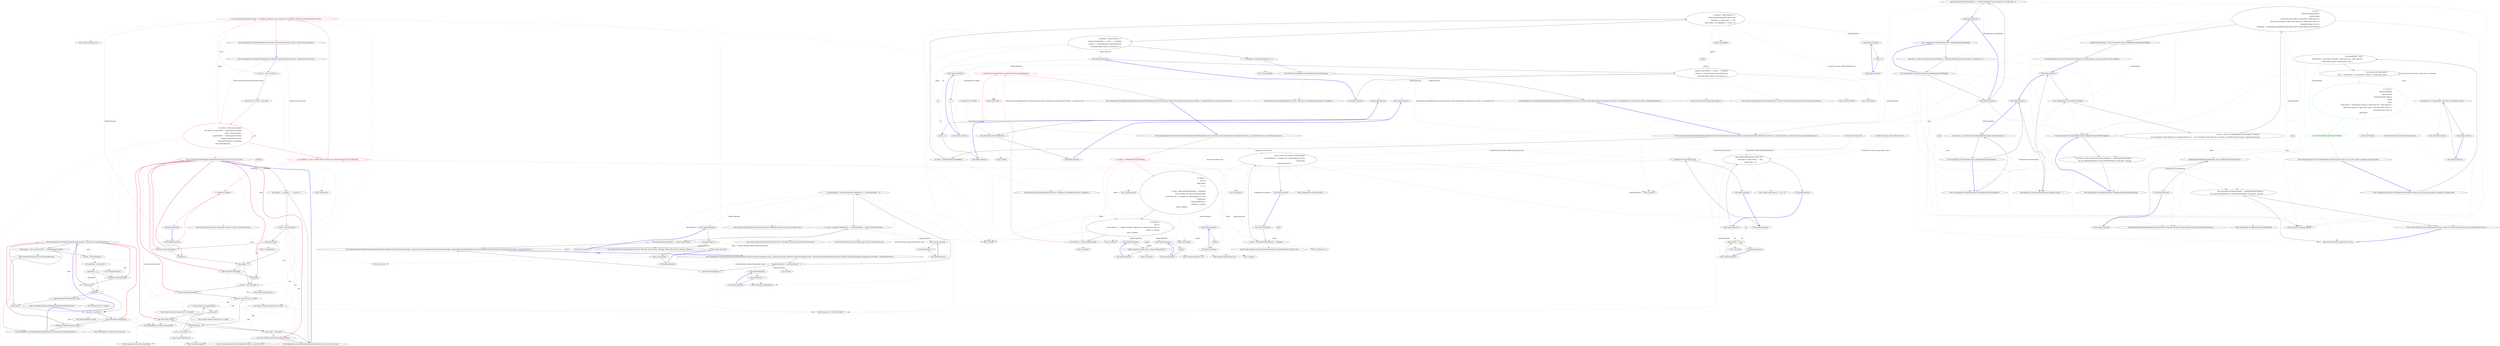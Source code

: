 digraph  {
n167 [label=unkTokens, span=""];
n168 [label=values, span=""];
n169 [label="System.Func<string, CSharpx.Maybe<char>>", span=""];
n170 [label=int, span=""];
n171 [label=replaces, span=""];
n172 [label=int, span=""];
n173 [label="CommandLine.Core.Token", span=""];
n174 [label=tokens, span=""];
n175 [label="System.Func<string, bool>", span=""];
n176 [label=indexes, span=""];
n0 [cluster="CommandLine.Core.Tokenizer.Tokenize(System.Collections.Generic.IEnumerable<string>, System.Func<string, bool>)", label="Entry CommandLine.Core.Tokenizer.Tokenize(System.Collections.Generic.IEnumerable<string>, System.Func<string, bool>)", span="13-13"];
n1 [cluster="CommandLine.Core.Tokenizer.Tokenize(System.Collections.Generic.IEnumerable<string>, System.Func<string, bool>)", label="var errors = new List<Error>()", span="17-17"];
n3 [cluster="CommandLine.Core.Tokenizer.Tokenize(System.Collections.Generic.IEnumerable<string>, System.Func<string, bool>)", color=red, community=0, label="0: var tokens = (from arg in arguments\r\n                          from token in !arg.StartsWith(''-'', StringComparison.Ordinal)\r\n                               ? new[] { Token.Value(arg) }\r\n                               : arg.StartsWith(''--'', StringComparison.Ordinal)\r\n                                     ? TokenizeLongName(arg, onError)\r\n                                     : TokenizeShortName(arg, nameLookup)\r\n                          select token).Memorize()", span="20-26"];
n4 [cluster="CommandLine.Core.Tokenizer.Tokenize(System.Collections.Generic.IEnumerable<string>, System.Func<string, bool>)", color=red, community=0, label="0: var unkTokens = (from t in tokens where t.IsName() && !nameLookup(t.Text) select t).Memorize()", span="28-28"];
n2 [cluster="CommandLine.Core.Tokenizer.Tokenize(System.Collections.Generic.IEnumerable<string>, System.Func<string, bool>)", label="Action<Error> onError = errors.Add", span="18-18"];
n7 [cluster="System.Collections.Generic.List<T>.List()", label="Entry System.Collections.Generic.List<T>.List()", span="0-0"];
n5 [cluster="CommandLine.Core.Tokenizer.Tokenize(System.Collections.Generic.IEnumerable<string>, System.Func<string, bool>)", color=red, community=0, label="0: return Result.Succeed(tokens.Where(x => !unkTokens.Contains(x)), errors.Concat(from t in unkTokens select new UnknownOptionError(t.Text)));", span="30-30"];
n8 [cluster="string.StartsWith(string, System.StringComparison)", label="Entry string.StartsWith(string, System.StringComparison)", span="0-0"];
n9 [cluster="CommandLine.Core.Token.Value(string)", label="Entry CommandLine.Core.Token.Value(string)", span="24-24"];
n10 [cluster="CommandLine.Core.Tokenizer.TokenizeLongName(string, System.Action<CommandLine.Error>)", label="Entry CommandLine.Core.Tokenizer.TokenizeLongName(string, System.Action<CommandLine.Error>)", span="141-141"];
n11 [cluster="CommandLine.Core.Tokenizer.TokenizeShortName(string, System.Func<string, bool>)", label="Entry CommandLine.Core.Tokenizer.TokenizeShortName(string, System.Func<string, bool>)", span="96-96"];
n12 [cluster="Unk.Memorize", label="Entry Unk.Memorize", span=""];
n13 [cluster="Unk.IsName", label="Entry Unk.IsName", span=""];
n14 [cluster="Unk.nameLookup", label="Entry Unk.nameLookup", span=""];
n20 [cluster="lambda expression", color=red, community=0, label="0: !unkTokens.Contains(x)", span="30-30"];
n6 [cluster="CommandLine.Core.Tokenizer.Tokenize(System.Collections.Generic.IEnumerable<string>, System.Func<string, bool>)", label="Exit CommandLine.Core.Tokenizer.Tokenize(System.Collections.Generic.IEnumerable<string>, System.Func<string, bool>)", span="13-13"];
n15 [cluster="Unk.Where", label="Entry Unk.Where", span=""];
n16 [cluster="UnknownOptionError.cstr", label="Entry UnknownOptionError.cstr", span=""];
n17 [cluster="Unk.Concat", label="Entry Unk.Concat", span=""];
n18 [cluster="Unk.Succeed", label="Entry Unk.Succeed", span=""];
n19 [cluster="lambda expression", label="Entry lambda expression", span="30-30"];
n21 [cluster="lambda expression", label="Exit lambda expression", span="30-30"];
n22 [cluster="System.Collections.Generic.IEnumerable<TSource>.Contains<TSource>(TSource)", label="Entry System.Collections.Generic.IEnumerable<TSource>.Contains<TSource>(TSource)", span="0-0"];
n23 [cluster="CommandLine.Core.Tokenizer.PreprocessDashDash(System.Collections.Generic.IEnumerable<string>, System.Func<System.Collections.Generic.IEnumerable<string>, RailwaySharp.ErrorHandling.Result<System.Collections.Generic.IEnumerable<CommandLine.Core.Token>, CommandLine.Error>>)", label="Entry CommandLine.Core.Tokenizer.PreprocessDashDash(System.Collections.Generic.IEnumerable<string>, System.Func<System.Collections.Generic.IEnumerable<string>, RailwaySharp.ErrorHandling.Result<System.Collections.Generic.IEnumerable<CommandLine.Core.Token>, CommandLine.Error>>)", span="33-33"];
n24 [cluster="CommandLine.Core.Tokenizer.PreprocessDashDash(System.Collections.Generic.IEnumerable<string>, System.Func<System.Collections.Generic.IEnumerable<string>, RailwaySharp.ErrorHandling.Result<System.Collections.Generic.IEnumerable<CommandLine.Core.Token>, CommandLine.Error>>)", label="arguments.Any(arg => arg.EqualsOrdinal(''--''))", span="37-37"];
n25 [cluster="CommandLine.Core.Tokenizer.PreprocessDashDash(System.Collections.Generic.IEnumerable<string>, System.Func<System.Collections.Generic.IEnumerable<string>, RailwaySharp.ErrorHandling.Result<System.Collections.Generic.IEnumerable<CommandLine.Core.Token>, CommandLine.Error>>)", label="var tokenizerResult = tokenizer(arguments.TakeWhile(arg => !arg.EqualsOrdinal(''--'')))", span="39-39"];
n26 [cluster="CommandLine.Core.Tokenizer.PreprocessDashDash(System.Collections.Generic.IEnumerable<string>, System.Func<System.Collections.Generic.IEnumerable<string>, RailwaySharp.ErrorHandling.Result<System.Collections.Generic.IEnumerable<CommandLine.Core.Token>, CommandLine.Error>>)", label="var values = arguments.SkipWhile(arg => !arg.EqualsOrdinal(''--'')).Skip(1).Select(Token.Value)", span="40-40"];
n28 [cluster="CommandLine.Core.Tokenizer.PreprocessDashDash(System.Collections.Generic.IEnumerable<string>, System.Func<System.Collections.Generic.IEnumerable<string>, RailwaySharp.ErrorHandling.Result<System.Collections.Generic.IEnumerable<CommandLine.Core.Token>, CommandLine.Error>>)", label="return tokenizer(arguments);", span="43-43"];
n30 [cluster="Unk.Any", label="Entry Unk.Any", span=""];
n37 [cluster="lambda expression", label="Entry lambda expression", span="37-37"];
n31 [cluster="System.Collections.Generic.IEnumerable<TSource>.TakeWhile<TSource>(System.Func<TSource, bool>)", label="Entry System.Collections.Generic.IEnumerable<TSource>.TakeWhile<TSource>(System.Func<TSource, bool>)", span="0-0"];
n32 [cluster="System.Func<T, TResult>.Invoke(T)", label="Entry System.Func<T, TResult>.Invoke(T)", span="0-0"];
n41 [cluster="lambda expression", label="Entry lambda expression", span="39-39"];
n27 [cluster="CommandLine.Core.Tokenizer.PreprocessDashDash(System.Collections.Generic.IEnumerable<string>, System.Func<System.Collections.Generic.IEnumerable<string>, RailwaySharp.ErrorHandling.Result<System.Collections.Generic.IEnumerable<CommandLine.Core.Token>, CommandLine.Error>>)", label="return tokenizerResult.Map(tokens => tokens.Concat(values));", span="41-41"];
n33 [cluster="System.Collections.Generic.IEnumerable<TSource>.SkipWhile<TSource>(System.Func<TSource, bool>)", label="Entry System.Collections.Generic.IEnumerable<TSource>.SkipWhile<TSource>(System.Func<TSource, bool>)", span="0-0"];
n34 [cluster="System.Collections.Generic.IEnumerable<TSource>.Skip<TSource>(int)", label="Entry System.Collections.Generic.IEnumerable<TSource>.Skip<TSource>(int)", span="0-0"];
n35 [cluster="Unk.Select", label="Entry Unk.Select", span=""];
n44 [cluster="lambda expression", label="Entry lambda expression", span="40-40"];
n48 [cluster="lambda expression", label="tokens.Concat(values)", span="41-41"];
n29 [cluster="CommandLine.Core.Tokenizer.PreprocessDashDash(System.Collections.Generic.IEnumerable<string>, System.Func<System.Collections.Generic.IEnumerable<string>, RailwaySharp.ErrorHandling.Result<System.Collections.Generic.IEnumerable<CommandLine.Core.Token>, CommandLine.Error>>)", label="Exit CommandLine.Core.Tokenizer.PreprocessDashDash(System.Collections.Generic.IEnumerable<string>, System.Func<System.Collections.Generic.IEnumerable<string>, RailwaySharp.ErrorHandling.Result<System.Collections.Generic.IEnumerable<CommandLine.Core.Token>, CommandLine.Error>>)", span="33-33"];
n36 [cluster="RailwaySharp.ErrorHandling.Result<TSuccess, TMessage>.Map<TSuccess, TMessage, TResult>(System.Func<TSuccess, TResult>)", label="Entry RailwaySharp.ErrorHandling.Result<TSuccess, TMessage>.Map<TSuccess, TMessage, TResult>(System.Func<TSuccess, TResult>)", span="534-534"];
n47 [cluster="lambda expression", label="Entry lambda expression", span="41-41"];
n38 [cluster="lambda expression", label="arg.EqualsOrdinal(''--'')", span="37-37"];
n39 [cluster="lambda expression", label="Exit lambda expression", span="37-37"];
n40 [cluster="string.EqualsOrdinal(string)", label="Entry string.EqualsOrdinal(string)", span="40-40"];
n42 [cluster="lambda expression", label="!arg.EqualsOrdinal(''--'')", span="39-39"];
n43 [cluster="lambda expression", label="Exit lambda expression", span="39-39"];
n45 [cluster="lambda expression", label="!arg.EqualsOrdinal(''--'')", span="40-40"];
n46 [cluster="lambda expression", label="Exit lambda expression", span="40-40"];
n49 [cluster="lambda expression", label="Exit lambda expression", span="41-41"];
n50 [cluster="CommandLine.Core.Tokenizer.ExplodeOptionList(RailwaySharp.ErrorHandling.Result<System.Collections.Generic.IEnumerable<CommandLine.Core.Token>, CommandLine.Error>, System.Func<string, CSharpx.Maybe<char>>)", label="Entry CommandLine.Core.Tokenizer.ExplodeOptionList(RailwaySharp.ErrorHandling.Result<System.Collections.Generic.IEnumerable<CommandLine.Core.Token>, CommandLine.Error>, System.Func<string, CSharpx.Maybe<char>>)", span="46-46"];
n51 [cluster="CommandLine.Core.Tokenizer.ExplodeOptionList(RailwaySharp.ErrorHandling.Result<System.Collections.Generic.IEnumerable<CommandLine.Core.Token>, CommandLine.Error>, System.Func<string, CSharpx.Maybe<char>>)", label="var tokens = tokenizerResult.SucceededWith()", span="50-50"];
n52 [cluster="CommandLine.Core.Tokenizer.ExplodeOptionList(RailwaySharp.ErrorHandling.Result<System.Collections.Generic.IEnumerable<CommandLine.Core.Token>, CommandLine.Error>, System.Func<string, CSharpx.Maybe<char>>)", label="var replaces = tokens.Select((t,i) =>\r\n                optionSequenceWithSeparatorLookup(t.Text)\r\n                    .Return(sep => Tuple.Create(i + 1, sep),\r\n                        Tuple.Create(-1, '\0'))).SkipWhile(x => x.Item1 < 0)", span="52-55"];
n62 [cluster="lambda expression", label="optionSequenceWithSeparatorLookup(t.Text)\r\n                    .Return(sep => Tuple.Create(i + 1, sep),\r\n                        Tuple.Create(-1, '\0'))", span="53-55"];
n55 [cluster="CommandLine.Core.Tokenizer.ExplodeOptionList(RailwaySharp.ErrorHandling.Result<System.Collections.Generic.IEnumerable<CommandLine.Core.Token>, CommandLine.Error>, System.Func<string, CSharpx.Maybe<char>>)", label="return Result.Succeed(flattened, tokenizerResult.SuccessfulMessages());", span="64-64"];
n57 [cluster="RailwaySharp.ErrorHandling.Result<TSuccess, TMessage>.SucceededWith<TSuccess, TMessage>()", label="Entry RailwaySharp.ErrorHandling.Result<TSuccess, TMessage>.SucceededWith<TSuccess, TMessage>()", span="653-653"];
n53 [cluster="CommandLine.Core.Tokenizer.ExplodeOptionList(RailwaySharp.ErrorHandling.Result<System.Collections.Generic.IEnumerable<CommandLine.Core.Token>, CommandLine.Error>, System.Func<string, CSharpx.Maybe<char>>)", label="var exploded = tokens.Select((t, i) =>\r\n                        replaces.FirstOrDefault(x => x.Item1 == i).ToMaybe()\r\n                            .Return(r => t.Text.Split(r.Item2).Select(Token.Value),\r\n                                Enumerable.Empty<Token>().Concat(new[]{ t })))", span="57-60"];
n58 [cluster="Unk.SkipWhile", label="Entry Unk.SkipWhile", span=""];
n61 [cluster="lambda expression", label="Entry lambda expression", span="52-55"];
n70 [cluster="lambda expression", label="Entry lambda expression", span="55-55"];
n74 [cluster="lambda expression", label="replaces.FirstOrDefault(x => x.Item1 == i).ToMaybe()\r\n                            .Return(r => t.Text.Split(r.Item2).Select(Token.Value),\r\n                                Enumerable.Empty<Token>().Concat(new[]{ t }))", span="58-60"];
n54 [cluster="CommandLine.Core.Tokenizer.ExplodeOptionList(RailwaySharp.ErrorHandling.Result<System.Collections.Generic.IEnumerable<CommandLine.Core.Token>, CommandLine.Error>, System.Func<string, CSharpx.Maybe<char>>)", label="var flattened = exploded.SelectMany(x => x)", span="62-62"];
n73 [cluster="lambda expression", label="Entry lambda expression", span="57-60"];
n59 [cluster="Unk.SelectMany", label="Entry Unk.SelectMany", span=""];
n87 [cluster="lambda expression", label="Entry lambda expression", span="62-62"];
n56 [cluster="CommandLine.Core.Tokenizer.ExplodeOptionList(RailwaySharp.ErrorHandling.Result<System.Collections.Generic.IEnumerable<CommandLine.Core.Token>, CommandLine.Error>, System.Func<string, CSharpx.Maybe<char>>)", label="Exit CommandLine.Core.Tokenizer.ExplodeOptionList(RailwaySharp.ErrorHandling.Result<System.Collections.Generic.IEnumerable<CommandLine.Core.Token>, CommandLine.Error>, System.Func<string, CSharpx.Maybe<char>>)", span="46-46"];
n60 [cluster="RailwaySharp.ErrorHandling.Result<TSuccess, TMessage>.SuccessfulMessages<TSuccess, TMessage>()", label="Entry RailwaySharp.ErrorHandling.Result<TSuccess, TMessage>.SuccessfulMessages<TSuccess, TMessage>()", span="12-12"];
n67 [cluster="lambda expression", label="Tuple.Create(i + 1, sep)", span="54-54"];
n63 [cluster="lambda expression", label="Exit lambda expression", span="52-55"];
n64 [cluster="System.Tuple.Create<T1, T2>(T1, T2)", label="Entry System.Tuple.Create<T1, T2>(T1, T2)", span="0-0"];
n65 [cluster="Unk.Return", label="Entry Unk.Return", span=""];
n66 [cluster="lambda expression", label="Entry lambda expression", span="54-54"];
n68 [cluster="lambda expression", label="Exit lambda expression", span="54-54"];
n69 [cluster="Unk.Create", label="Entry Unk.Create", span=""];
n71 [cluster="lambda expression", label="x.Item1 < 0", span="55-55"];
n72 [cluster="lambda expression", label="Exit lambda expression", span="55-55"];
n81 [cluster="lambda expression", label="x.Item1 == i", span="58-58"];
n84 [cluster="lambda expression", label="t.Text.Split(r.Item2).Select(Token.Value)", span="59-59"];
n75 [cluster="lambda expression", label="Exit lambda expression", span="57-60"];
n76 [cluster="Unk.FirstOrDefault", label="Entry Unk.FirstOrDefault", span=""];
n77 [cluster="Unk.ToMaybe", label="Entry Unk.ToMaybe", span=""];
n78 [cluster="System.Linq.Enumerable.Empty<TResult>()", label="Entry System.Linq.Enumerable.Empty<TResult>()", span="0-0"];
n79 [cluster="System.Collections.Generic.IEnumerable<TSource>.Concat<TSource>(System.Collections.Generic.IEnumerable<TSource>)", label="Entry System.Collections.Generic.IEnumerable<TSource>.Concat<TSource>(System.Collections.Generic.IEnumerable<TSource>)", span="0-0"];
n80 [cluster="lambda expression", label="Entry lambda expression", span="58-58"];
n83 [cluster="lambda expression", label="Entry lambda expression", span="59-59"];
n82 [cluster="lambda expression", label="Exit lambda expression", span="58-58"];
n85 [cluster="lambda expression", label="Exit lambda expression", span="59-59"];
n86 [cluster="Unk.Split", label="Entry Unk.Split", span=""];
n88 [cluster="lambda expression", label=x, span="62-62"];
n89 [cluster="lambda expression", label="Exit lambda expression", span="62-62"];
n90 [cluster="CommandLine.Core.Tokenizer.Normalize(RailwaySharp.ErrorHandling.Result<System.Collections.Generic.IEnumerable<CommandLine.Core.Token>, CommandLine.Error>, System.Func<string, bool>)", label="Entry CommandLine.Core.Tokenizer.Normalize(RailwaySharp.ErrorHandling.Result<System.Collections.Generic.IEnumerable<CommandLine.Core.Token>, CommandLine.Error>, System.Func<string, bool>)", span="67-67"];
n91 [cluster="CommandLine.Core.Tokenizer.Normalize(RailwaySharp.ErrorHandling.Result<System.Collections.Generic.IEnumerable<CommandLine.Core.Token>, CommandLine.Error>, System.Func<string, bool>)", color=red, community=0, label="0: var tokens = tokenizerResult.SucceededWith()", span="70-70"];
n92 [cluster="CommandLine.Core.Tokenizer.Normalize(RailwaySharp.ErrorHandling.Result<System.Collections.Generic.IEnumerable<CommandLine.Core.Token>, CommandLine.Error>, System.Func<string, bool>)", label="var indexes =\r\n                from i in\r\n                    tokens.Select(\r\n                        (t, i) =>\r\n                        {\r\n                            var prev = tokens.ElementAtOrDefault(i - 1).ToMaybe();\r\n                            return t.IsValue() && ((Value)t).ExplicitlyAssigned\r\n                                   && prev.Return(p => p.IsName() && !nameLookup(p.Text), false)\r\n                                ? Maybe.Just(i)\r\n                                : Maybe.Nothing<int>();\r\n                        }).Where(i => i.IsJust())\r\n                select i.FromJust()", span="72-83"];
n101 [cluster="lambda expression", label="return t.IsValue() && ((Value)t).ExplicitlyAssigned\r\n                                   && prev.Return(p => p.IsName() && !nameLookup(p.Text), false)\r\n                                ? Maybe.Just(i)\r\n                                : Maybe.Nothing<int>();", span="78-81"];
n109 [cluster="lambda expression", label="p.IsName() && !nameLookup(p.Text)", span="79-79"];
n95 [cluster="CommandLine.Core.Tokenizer.Normalize(RailwaySharp.ErrorHandling.Result<System.Collections.Generic.IEnumerable<CommandLine.Core.Token>, CommandLine.Error>, System.Func<string, bool>)", color=red, community=0, label="0: return Result.Succeed(normalized, tokenizerResult.SuccessfulMessages());", span="93-93"];
n100 [cluster="lambda expression", label="var prev = tokens.ElementAtOrDefault(i - 1).ToMaybe()", span="77-77"];
n93 [cluster="CommandLine.Core.Tokenizer.Normalize(RailwaySharp.ErrorHandling.Result<System.Collections.Generic.IEnumerable<CommandLine.Core.Token>, CommandLine.Error>, System.Func<string, bool>)", label="var toExclude =\r\n                from t in\r\n                    tokens.Select((t, i) => indexes.Contains(i) ? Maybe.Just(t) : Maybe.Nothing<Token>())\r\n                        .Where(t => t.IsJust())\r\n                select t.FromJust()", span="85-89"];
n94 [cluster="CommandLine.Core.Tokenizer.Normalize(RailwaySharp.ErrorHandling.Result<System.Collections.Generic.IEnumerable<CommandLine.Core.Token>, CommandLine.Error>, System.Func<string, bool>)", label="var normalized = tokens.Except(toExclude)", span="91-91"];
n97 [cluster="Unk.FromJust", label="Entry Unk.FromJust", span=""];
n99 [cluster="lambda expression", label="Entry lambda expression", span="75-82"];
n111 [cluster="lambda expression", label="Entry lambda expression", span="82-82"];
n116 [cluster="lambda expression", label="indexes.Contains(i) ? Maybe.Just(t) : Maybe.Nothing<Token>()", span="87-87"];
n115 [cluster="lambda expression", label="Entry lambda expression", span="87-87"];
n119 [cluster="lambda expression", label="Entry lambda expression", span="88-88"];
n98 [cluster="Unk.Except", label="Entry Unk.Except", span=""];
n96 [cluster="CommandLine.Core.Tokenizer.Normalize(RailwaySharp.ErrorHandling.Result<System.Collections.Generic.IEnumerable<CommandLine.Core.Token>, CommandLine.Error>, System.Func<string, bool>)", label="Exit CommandLine.Core.Tokenizer.Normalize(RailwaySharp.ErrorHandling.Result<System.Collections.Generic.IEnumerable<CommandLine.Core.Token>, CommandLine.Error>, System.Func<string, bool>)", span="67-67"];
n103 [cluster="System.Collections.Generic.IEnumerable<TSource>.ElementAtOrDefault<TSource>(int)", label="Entry System.Collections.Generic.IEnumerable<TSource>.ElementAtOrDefault<TSource>(int)", span="0-0"];
n104 [cluster="T.ToMaybe<T>()", label="Entry T.ToMaybe<T>()", span="249-249"];
n102 [cluster="lambda expression", label="Exit lambda expression", span="75-82"];
n105 [cluster="CommandLine.Core.Token.IsValue()", label="Entry CommandLine.Core.Token.IsValue()", span="133-133"];
n106 [cluster="CSharpx.Maybe.Just<T>(T)", label="Entry CSharpx.Maybe.Just<T>(T)", span="124-124"];
n107 [cluster="CSharpx.Maybe.Nothing<T>()", label="Entry CSharpx.Maybe.Nothing<T>()", span="116-116"];
n108 [cluster="lambda expression", label="Entry lambda expression", span="79-79"];
n110 [cluster="lambda expression", label="Exit lambda expression", span="79-79"];
n112 [cluster="lambda expression", label="i.IsJust()", span="82-82"];
n113 [cluster="lambda expression", label="Exit lambda expression", span="82-82"];
n114 [cluster="Unk.IsJust", label="Entry Unk.IsJust", span=""];
n117 [cluster="lambda expression", label="Exit lambda expression", span="87-87"];
n118 [cluster="Unk.Contains", label="Entry Unk.Contains", span=""];
n120 [cluster="lambda expression", label="t.IsJust()", span="88-88"];
n121 [cluster="lambda expression", label="Exit lambda expression", span="88-88"];
n122 [cluster="CommandLine.Core.Tokenizer.TokenizeShortName(string, System.Func<string, bool>)", label="value.Length > 1 || value[0] == '-' || value[1] != '-'", span="100-100"];
n125 [cluster="CommandLine.Core.Tokenizer.TokenizeShortName(string, System.Func<string, bool>)", label="yield return Token.Value(value);", span="106-106"];
n126 [cluster="CommandLine.Core.Tokenizer.TokenizeShortName(string, System.Func<string, bool>)", label="yield break;", span="107-107"];
n128 [cluster="CommandLine.Core.Tokenizer.TokenizeShortName(string, System.Func<string, bool>)", label="yield return Token.Name(text);", span="112-112"];
n129 [cluster="CommandLine.Core.Tokenizer.TokenizeShortName(string, System.Func<string, bool>)", label="yield break;", span="113-113"];
n131 [cluster="CommandLine.Core.Tokenizer.TokenizeShortName(string, System.Func<string, bool>)", label="yield return Token.Name(first);", span="117-117"];
n137 [cluster="CommandLine.Core.Tokenizer.TokenizeShortName(string, System.Func<string, bool>)", label="yield return Token.Name(n);", span="127-127"];
n139 [cluster="CommandLine.Core.Tokenizer.TokenizeShortName(string, System.Func<string, bool>)", label="yield return Token.Value(text.Substring(seen.Count()));", span="136-136"];
n123 [cluster="CommandLine.Core.Tokenizer.TokenizeShortName(string, System.Func<string, bool>)", label="var text = value.Substring(1)", span="102-102"];
n127 [cluster="CommandLine.Core.Tokenizer.TokenizeShortName(string, System.Func<string, bool>)", label="value.Length == 2", span="110-110"];
n135 [cluster="CommandLine.Core.Tokenizer.TokenizeShortName(string, System.Func<string, bool>)", label="!seen.Contains(c) && nameLookup(n)", span="124-124"];
n140 [cluster="CommandLine.Core.Tokenizer.TokenizeShortName(string, System.Func<string, bool>)", label="Exit CommandLine.Core.Tokenizer.TokenizeShortName(string, System.Func<string, bool>)", span="96-96"];
n124 [cluster="CommandLine.Core.Tokenizer.TokenizeShortName(string, System.Func<string, bool>)", label="char.IsDigit(text[0])", span="104-104"];
n141 [cluster="string.Substring(int)", label="Entry string.Substring(int)", span="0-0"];
n130 [cluster="CommandLine.Core.Tokenizer.TokenizeShortName(string, System.Func<string, bool>)", label="var first = text.Substring(0, 1)", span="116-116"];
n133 [cluster="CommandLine.Core.Tokenizer.TokenizeShortName(string, System.Func<string, bool>)", label="text.Substring(1)", span="121-121"];
n138 [cluster="CommandLine.Core.Tokenizer.TokenizeShortName(string, System.Func<string, bool>)", label="seen.Count() < text.Length", span="134-134"];
n142 [cluster="char.IsDigit(char)", label="Entry char.IsDigit(char)", span="0-0"];
n143 [cluster="CommandLine.Core.Token.Name(string)", label="Entry CommandLine.Core.Token.Name(string)", span="19-19"];
n144 [cluster="string.Substring(int, int)", label="Entry string.Substring(int, int)", span="0-0"];
n132 [cluster="CommandLine.Core.Tokenizer.TokenizeShortName(string, System.Func<string, bool>)", label="var seen = new List<char> { first[0] }", span="119-119"];
n136 [cluster="CommandLine.Core.Tokenizer.TokenizeShortName(string, System.Func<string, bool>)", label="seen.Add(c)", span="126-126"];
n134 [cluster="CommandLine.Core.Tokenizer.TokenizeShortName(string, System.Func<string, bool>)", label="var n = new string(c, 1)", span="123-123"];
n145 [cluster="string.String(char, int)", label="Entry string.String(char, int)", span="0-0"];
n146 [cluster="System.Collections.Generic.List<T>.Contains(T)", label="Entry System.Collections.Generic.List<T>.Contains(T)", span="0-0"];
n147 [cluster="System.Collections.Generic.List<T>.Add(T)", label="Entry System.Collections.Generic.List<T>.Add(T)", span="0-0"];
n148 [cluster="System.Collections.Generic.IEnumerable<TSource>.Count<TSource>()", label="Entry System.Collections.Generic.IEnumerable<TSource>.Count<TSource>()", span="0-0"];
n149 [cluster="CommandLine.Core.Tokenizer.TokenizeLongName(string, System.Action<CommandLine.Error>)", label="value.Length > 2 && value.StartsWith(''--'', StringComparison.Ordinal)", span="145-145"];
n153 [cluster="CommandLine.Core.Tokenizer.TokenizeLongName(string, System.Action<CommandLine.Error>)", label="yield return Token.Name(text);", span="151-151"];
n154 [cluster="CommandLine.Core.Tokenizer.TokenizeLongName(string, System.Action<CommandLine.Error>)", label="yield break;", span="152-152"];
n157 [cluster="CommandLine.Core.Tokenizer.TokenizeLongName(string, System.Action<CommandLine.Error>)", label="yield break;", span="157-157"];
n159 [cluster="CommandLine.Core.Tokenizer.TokenizeLongName(string, System.Action<CommandLine.Error>)", label="yield return Token.Name(parts[0]);", span="160-160"];
n160 [cluster="CommandLine.Core.Tokenizer.TokenizeLongName(string, System.Action<CommandLine.Error>)", label="yield return Token.Value(parts[1], true);", span="161-161"];
n150 [cluster="CommandLine.Core.Tokenizer.TokenizeLongName(string, System.Action<CommandLine.Error>)", label="var text = value.Substring(2)", span="147-147"];
n156 [cluster="CommandLine.Core.Tokenizer.TokenizeLongName(string, System.Action<CommandLine.Error>)", label="onError(new BadFormatTokenError(value))", span="156-156"];
n161 [cluster="CommandLine.Core.Tokenizer.TokenizeLongName(string, System.Action<CommandLine.Error>)", label="Exit CommandLine.Core.Tokenizer.TokenizeLongName(string, System.Action<CommandLine.Error>)", span="141-141"];
n151 [cluster="CommandLine.Core.Tokenizer.TokenizeLongName(string, System.Action<CommandLine.Error>)", label="var equalIndex = text.IndexOf('=')", span="148-148"];
n158 [cluster="CommandLine.Core.Tokenizer.TokenizeLongName(string, System.Action<CommandLine.Error>)", label="var parts = text.Split('=')", span="159-159"];
n152 [cluster="CommandLine.Core.Tokenizer.TokenizeLongName(string, System.Action<CommandLine.Error>)", label="equalIndex <= 0", span="149-149"];
n162 [cluster="string.IndexOf(char)", label="Entry string.IndexOf(char)", span="0-0"];
n155 [cluster="CommandLine.Core.Tokenizer.TokenizeLongName(string, System.Action<CommandLine.Error>)", label="equalIndex == 1", span="154-154"];
n163 [cluster="CommandLine.BadFormatTokenError.BadFormatTokenError(string)", label="Entry CommandLine.BadFormatTokenError.BadFormatTokenError(string)", span="196-196"];
n164 [cluster="System.Action<T>.Invoke(T)", label="Entry System.Action<T>.Invoke(T)", span="0-0"];
n165 [cluster="string.Split(params char[])", label="Entry string.Split(params char[])", span="0-0"];
n166 [cluster="CommandLine.Core.Token.Value(string, bool)", label="Entry CommandLine.Core.Token.Value(string, bool)", span="29-29"];
m0_20 [cluster="lambda expression", file="TokenizerTests.cs", label="Exit lambda expression", span="29-29"];
m0_24 [cluster="CommandLine.Tests.Unit.Core.TokenizerTests.Explode_scalar_with_separator_in_even_args_input_returns_sequence()", file="TokenizerTests.cs", label="((Ok<IEnumerable<Token>, Error>)result).Value.Success.ShouldBeEquivalentTo(expectedTokens)", span="62-62"];
m0_23 [cluster="CommandLine.Tests.Unit.Core.TokenizerTests.Explode_scalar_with_separator_in_even_args_input_returns_sequence()", file="TokenizerTests.cs", label="var result =\r\n                Tokenizer.ExplodeOptionList(\r\n                    Result.Succeed(\r\n                        Enumerable.Empty<Token>().Concat(new[] { Token.Name(''x''),\r\n                            Token.Name(''string-seq''), Token.Value(''aaa,bb,cccc''), Token.Name(''switch'') }),\r\n                        Enumerable.Empty<Error>()),\r\n                        optionName => NameLookup.HavingSeparator(optionName, specs, StringComparer.InvariantCulture))", span="53-59"];
m0_21 [cluster="CommandLine.Core.Specification.IsOption()", file="TokenizerTests.cs", label="Entry CommandLine.Core.Specification.IsOption()", span="11-11"];
m0_22 [cluster="CommandLine.Tests.Unit.Core.TokenizerTests.Explode_scalar_with_separator_in_even_args_input_returns_sequence()", file="TokenizerTests.cs", label="var specs = new[] { new OptionSpecification(string.Empty, ''string-seq'',\r\n                false, string.Empty, Maybe.Nothing<int>(), Maybe.Nothing<int>(), ',', null, string.Empty, string.Empty, new List<string>(), typeof(IEnumerable<string>), TargetType.Sequence)}", span="49-50"];
m0_25 [cluster="CommandLine.Tests.Unit.Core.TokenizerTests.Explode_scalar_with_separator_in_even_args_input_returns_sequence()", file="TokenizerTests.cs", label="Exit CommandLine.Tests.Unit.Core.TokenizerTests.Explode_scalar_with_separator_in_even_args_input_returns_sequence()", span="44-44"];
m0_8 [cluster="CommandLine.Core.SpecificationGuards.GuardAgainstSequenceWithWrongRange()", file="TokenizerTests.cs", label="return spec => spec.ConversionType.ToDescriptorKind() == TypeDescriptorKind.Sequence\r\n                && !spec.IsMinNotSpecified() && !spec.IsMaxNotSpecified() && spec.Min > spec.Max;", span="23-24"];
m0_0 [cluster="CommandLine.Core.SpecificationGuards.GuardAgainstScalarWithRange()", file="TokenizerTests.cs", label="Entry CommandLine.Core.SpecificationGuards.GuardAgainstScalarWithRange()", span="16-16"];
m0_4 [cluster="lambda expression", file="TokenizerTests.cs", label="spec.ConversionType.ToDescriptorKind() == TypeDescriptorKind.Scalar && (spec.Min > 0 || spec.Max > 0)", span="18-18"];
m0_3 [cluster="lambda expression", file="TokenizerTests.cs", label="Entry lambda expression", span="18-18"];
m0_1 [cluster="CommandLine.Core.SpecificationGuards.GuardAgainstScalarWithRange()", file="TokenizerTests.cs", label="return spec => spec.ConversionType.ToDescriptorKind() == TypeDescriptorKind.Scalar && (spec.Min > 0 || spec.Max > 0);", span="18-18"];
m0_2 [cluster="CommandLine.Core.SpecificationGuards.GuardAgainstScalarWithRange()", file="TokenizerTests.cs", label="Exit CommandLine.Core.SpecificationGuards.GuardAgainstScalarWithRange()", span="16-16"];
m0_5 [cluster="lambda expression", file="TokenizerTests.cs", label="Exit lambda expression", span="18-18"];
m0_6 [cluster="System.Type.ToDescriptorKind()", file="TokenizerTests.cs", label="Entry System.Type.ToDescriptorKind()", span="22-22"];
m0_7 [cluster="CommandLine.Core.SpecificationGuards.GuardAgainstSequenceWithWrongRange()", file="TokenizerTests.cs", label="Entry CommandLine.Core.SpecificationGuards.GuardAgainstSequenceWithWrongRange()", span="21-21"];
m0_19 [cluster="lambda expression", file="TokenizerTests.cs", label="spec.IsOption() && ((OptionSpecification)spec).LongName.Length == 1", span="29-29"];
m0_11 [cluster="lambda expression", file="TokenizerTests.cs", label="spec.ConversionType.ToDescriptorKind() == TypeDescriptorKind.Sequence\r\n                && !spec.IsMinNotSpecified() && !spec.IsMaxNotSpecified() && spec.Min > spec.Max", span="23-24"];
m0_26 [cluster="lambda expression", file="TokenizerTests.cs", label="Entry lambda expression", span="59-59"];
m0_10 [cluster="System.Collections.Generic.List<T>.List()", file="TokenizerTests.cs", label="Entry System.Collections.Generic.List<T>.List()", span="0-0"];
m0_12 [cluster="System.Collections.Generic.IEnumerable<TSource>.Concat<TSource>(System.Collections.Generic.IEnumerable<TSource>)", file="TokenizerTests.cs", label="Entry System.Collections.Generic.IEnumerable<TSource>.Concat<TSource>(System.Collections.Generic.IEnumerable<TSource>)", span="0-0"];
m0_18 [cluster="lambda expression", file="TokenizerTests.cs", label="Exit lambda expression", span="35-35"];
m0_38 [cluster="lambda expression", file="TokenizerTests.cs", label="name.Equals(''x'') || name.Equals(''string-seq'') || name.Equals(''switch'')", span="75-75"];
m0_37 [cluster="lambda expression", file="TokenizerTests.cs", label="Entry lambda expression", span="75-75"];
m0_39 [cluster="lambda expression", file="TokenizerTests.cs", label="Exit lambda expression", span="75-75"];
m0_16 [cluster="CommandLine.Core.SpecificationGuards.GuardAgainstOneCharLongName()", file="TokenizerTests.cs", label="return spec => spec.IsOption() && ((OptionSpecification)spec).LongName.Length == 1;", span="29-29"];
m0_17 [cluster="CommandLine.Core.SpecificationGuards.GuardAgainstOneCharLongName()", file="TokenizerTests.cs", label="Exit CommandLine.Core.SpecificationGuards.GuardAgainstOneCharLongName()", span="27-27"];
m0_27 [cluster="lambda expression", file="TokenizerTests.cs", label="NameLookup.HavingSeparator(optionName, specs, StringComparer.InvariantCulture)", span="59-59"];
m0_28 [cluster="lambda expression", file="TokenizerTests.cs", label="Exit lambda expression", span="59-59"];
m0_13 [cluster="RailwaySharp.ErrorHandling.Result.Succeed<TSuccess, TMessage>(TSuccess, System.Collections.Generic.IEnumerable<TMessage>)", file="TokenizerTests.cs", label="Entry RailwaySharp.ErrorHandling.Result.Succeed<TSuccess, TMessage>(TSuccess, System.Collections.Generic.IEnumerable<TMessage>)", span="202-202"];
m0_29 [cluster="CommandLine.Tests.Unit.Core.TokenizerTests.Normalize_should_remove_all_value_with_explicit_assignment_of_existing_name()", file="TokenizerTests.cs", label="Entry CommandLine.Tests.Unit.Core.TokenizerTests.Normalize_should_remove_all_value_with_explicit_assignment_of_existing_name()", span="68-68"];
m0_33 [cluster="CommandLine.Tests.Unit.Core.TokenizerTests.Normalize_should_remove_all_value_with_explicit_assignment_of_existing_name()", color=green, community=0, file="TokenizerTests.cs", label="0: result.ShouldBeEquivalentTo(expectedTokens)", span="90-90"];
m0_30 [cluster="CommandLine.Tests.Unit.Core.TokenizerTests.Normalize_should_remove_all_value_with_explicit_assignment_of_existing_name()", file="TokenizerTests.cs", label="var expectedTokens = new[] {\r\n                Token.Name(''x''), Token.Name(''string-seq''), Token.Value(''aaa''), Token.Value(''bb''),\r\n                Token.Name(''unknown''), Token.Name(''switch'') }", span="71-73"];
m0_32 [cluster="CommandLine.Tests.Unit.Core.TokenizerTests.Normalize_should_remove_all_value_with_explicit_assignment_of_existing_name()", color=green, community=0, file="TokenizerTests.cs", label="0: var result =\r\n                Tokenizer.Normalize(\r\n                    Result.Succeed(\r\n                        Enumerable.Empty<Token>()\r\n                            .Concat(\r\n                                new[] {\r\n                                    Token.Name(''x''), Token.Name(''string-seq''), Token.Value(''aaa''), Token.Value(''bb''),\r\n                                    Token.Name(''unknown''), Token.Value(''value0'', true), Token.Name(''switch'') }),\r\n                        Enumerable.Empty<Error>()),\r\n                    nameLookup)", span="78-87"];
m0_31 [cluster="CommandLine.Tests.Unit.Core.TokenizerTests.Normalize_should_remove_all_value_with_explicit_assignment_of_existing_name()", file="TokenizerTests.cs", label="Func<string, bool> nameLookup =\r\n                name => name.Equals(''x'') || name.Equals(''string-seq'') || name.Equals(''switch'')", span="74-75"];
m0_34 [cluster="CommandLine.Tests.Unit.Core.TokenizerTests.Normalize_should_remove_all_value_with_explicit_assignment_of_existing_name()", file="TokenizerTests.cs", label="Exit CommandLine.Tests.Unit.Core.TokenizerTests.Normalize_should_remove_all_value_with_explicit_assignment_of_existing_name()", span="68-68"];
m0_15 [cluster="CommandLine.Core.SpecificationGuards.GuardAgainstOneCharLongName()", file="TokenizerTests.cs", label="Entry CommandLine.Core.SpecificationGuards.GuardAgainstOneCharLongName()", span="27-27"];
m0_40 [cluster="string.Equals(string)", file="TokenizerTests.cs", label="Entry string.Equals(string)", span="0-0"];
m0_9 [cluster="CommandLine.Core.SpecificationGuards.GuardAgainstSequenceWithWrongRange()", file="TokenizerTests.cs", label="Exit CommandLine.Core.SpecificationGuards.GuardAgainstSequenceWithWrongRange()", span="21-21"];
m0_36 [cluster="Unk.Normalize", file="TokenizerTests.cs", label="Entry Unk.Normalize", span=""];
m0_35 [cluster="CommandLine.Core.Token.Value(string, bool)", file="TokenizerTests.cs", label="Entry CommandLine.Core.Token.Value(string, bool)", span="29-29"];
m0_14 [cluster="CommandLine.Core.Specification.IsMaxNotSpecified()", file="TokenizerTests.cs", label="Entry CommandLine.Core.Specification.IsMaxNotSpecified()", span="75-75"];
m0_41 [file="TokenizerTests.cs", label=specs, span=""];
m0_42 [file="TokenizerTests.cs", label=specs, span=""];
n167 -> n20  [color=red, key=1, label=unkTokens, style=dashed];
n168 -> n48  [color=darkseagreen4, key=1, label=values, style=dashed];
n169 -> n62  [color=darkseagreen4, key=1, label="System.Func<string, CSharpx.Maybe<char>>", style=dashed];
n170 -> n67  [color=darkseagreen4, key=1, label=int, style=dashed];
n171 -> n74  [color=darkseagreen4, key=1, label=replaces, style=dashed];
n172 -> n81  [color=darkseagreen4, key=1, label=int, style=dashed];
n173 -> n84  [color=darkseagreen4, key=1, label="CommandLine.Core.Token", style=dashed];
n174 -> n100  [color=darkseagreen4, key=1, label=tokens, style=dashed];
n175 -> n101  [color=darkseagreen4, key=1, label="System.Func<string, bool>", style=dashed];
n175 -> n109  [color=darkseagreen4, key=1, label="System.Func<string, bool>", style=dashed];
n176 -> n116  [color=darkseagreen4, key=1, label=indexes, style=dashed];
n0 -> n1  [key=0, style=solid];
n0 -> n3  [color=red, key=1, label="System.Collections.Generic.IEnumerable<string>", style=dashed];
n0 -> n4  [color=red, key=1, label="System.Func<string, bool>", style=dashed];
n1 -> n2  [key=0, style=solid];
n1 -> n7  [key=2, style=dotted];
n1 -> n5  [color=red, key=1, label=errors, style=dashed];
n3 -> n4  [color=red, key=0, style=solid];
n3 -> n8  [color=red, key=2, style=dotted];
n3 -> n9  [color=red, key=2, style=dotted];
n3 -> n10  [color=red, key=2, style=dotted];
n3 -> n11  [color=red, key=2, style=dotted];
n3 -> n12  [color=red, key=2, style=dotted];
n3 -> n3  [color=red, key=1, label=arg, style=dashed];
n3 -> n5  [color=red, key=1, label=tokens, style=dashed];
n4 -> n5  [color=red, key=0, style=solid];
n4 -> n13  [color=red, key=2, style=dotted];
n4 -> n14  [color=red, key=2, style=dotted];
n4 -> n12  [color=red, key=2, style=dotted];
n4 -> n4  [color=red, key=1, label=t, style=dashed];
n4 -> n20  [color=red, key=1, label=unkTokens, style=dashed];
n2 -> n3  [color=red, key=0, style=solid];
n5 -> n6  [color=red, key=0, style=solid];
n5 -> n15  [color=red, key=2, style=dotted];
n5 -> n16  [color=red, key=2, style=dotted];
n5 -> n17  [color=red, key=2, style=dotted];
n5 -> n18  [color=red, key=2, style=dotted];
n5 -> n19  [color=red, key=1, label="lambda expression", style=dashed];
n5 -> n5  [color=red, key=1, label=t, style=dashed];
n10 -> n149  [key=0, style=solid];
n10 -> n153  [color=crimson, key=0, style=bold];
n10 -> n154  [color=crimson, key=0, style=bold];
n10 -> n157  [color=crimson, key=0, style=bold];
n10 -> n159  [color=crimson, key=0, style=bold];
n10 -> n160  [color=crimson, key=0, style=bold];
n10 -> n150  [color=darkseagreen4, key=1, label=string, style=dashed];
n10 -> n156  [color=darkseagreen4, key=1, label=string, style=dashed];
n11 -> n122  [key=0, style=solid];
n11 -> n125  [color=crimson, key=0, style=bold];
n11 -> n126  [color=crimson, key=0, style=bold];
n11 -> n128  [color=crimson, key=0, style=bold];
n11 -> n129  [color=crimson, key=0, style=bold];
n11 -> n131  [color=crimson, key=0, style=bold];
n11 -> n137  [color=crimson, key=0, style=bold];
n11 -> n139  [color=crimson, key=0, style=bold];
n11 -> n123  [color=darkseagreen4, key=1, label=string, style=dashed];
n11 -> n127  [color=darkseagreen4, key=1, label=string, style=dashed];
n11 -> n135  [color=darkseagreen4, key=1, label="System.Func<string, bool>", style=dashed];
n20 -> n21  [color=red, key=0, style=solid];
n20 -> n22  [color=red, key=2, style=dotted];
n6 -> n0  [color=blue, key=0, style=bold];
n19 -> n20  [color=red, key=0, style=solid];
n21 -> n19  [color=blue, key=0, style=bold];
n23 -> n24  [key=0, style=solid];
n23 -> n25  [color=darkseagreen4, key=1, label="System.Collections.Generic.IEnumerable<string>", style=dashed];
n23 -> n26  [color=darkseagreen4, key=1, label="System.Collections.Generic.IEnumerable<string>", style=dashed];
n23 -> n28  [color=darkseagreen4, key=1, label="System.Collections.Generic.IEnumerable<string>", style=dashed];
n24 -> n25  [key=0, style=solid];
n24 -> n28  [key=0, style=solid];
n24 -> n30  [key=2, style=dotted];
n24 -> n37  [color=darkseagreen4, key=1, label="lambda expression", style=dashed];
n25 -> n26  [key=0, style=solid];
n25 -> n31  [key=2, style=dotted];
n25 -> n32  [key=2, style=dotted];
n25 -> n41  [color=darkseagreen4, key=1, label="lambda expression", style=dashed];
n25 -> n27  [color=darkseagreen4, key=1, label=tokenizerResult, style=dashed];
n26 -> n27  [key=0, style=solid];
n26 -> n33  [key=2, style=dotted];
n26 -> n34  [key=2, style=dotted];
n26 -> n35  [key=2, style=dotted];
n26 -> n44  [color=darkseagreen4, key=1, label="lambda expression", style=dashed];
n26 -> n48  [color=darkseagreen4, key=1, label=values, style=dashed];
n28 -> n29  [key=0, style=solid];
n28 -> n32  [key=2, style=dotted];
n37 -> n38  [key=0, style=solid];
n41 -> n42  [key=0, style=solid];
n27 -> n29  [key=0, style=solid];
n27 -> n36  [key=2, style=dotted];
n27 -> n47  [color=darkseagreen4, key=1, label="lambda expression", style=dashed];
n44 -> n45  [key=0, style=solid];
n48 -> n49  [key=0, style=solid];
n48 -> n17  [key=2, style=dotted];
n29 -> n23  [color=blue, key=0, style=bold];
n47 -> n48  [key=0, style=solid];
n38 -> n39  [key=0, style=solid];
n38 -> n40  [key=2, style=dotted];
n39 -> n37  [color=blue, key=0, style=bold];
n42 -> n43  [key=0, style=solid];
n42 -> n40  [key=2, style=dotted];
n43 -> n41  [color=blue, key=0, style=bold];
n45 -> n46  [key=0, style=solid];
n45 -> n40  [key=2, style=dotted];
n46 -> n44  [color=blue, key=0, style=bold];
n49 -> n47  [color=blue, key=0, style=bold];
n50 -> n51  [key=0, style=solid];
n50 -> n52  [color=darkseagreen4, key=1, label="System.Func<string, CSharpx.Maybe<char>>", style=dashed];
n50 -> n62  [color=darkseagreen4, key=1, label="System.Func<string, CSharpx.Maybe<char>>", style=dashed];
n50 -> n55  [color=darkseagreen4, key=1, label="RailwaySharp.ErrorHandling.Result<System.Collections.Generic.IEnumerable<CommandLine.Core.Token>, CommandLine.Error>", style=dashed];
n51 -> n52  [key=0, style=solid];
n51 -> n57  [key=2, style=dotted];
n51 -> n53  [color=darkseagreen4, key=1, label=tokens, style=dashed];
n52 -> n53  [key=0, style=solid];
n52 -> n35  [key=2, style=dotted];
n52 -> n58  [key=2, style=dotted];
n52 -> n61  [color=darkseagreen4, key=1, label="lambda expression", style=dashed];
n52 -> n70  [color=darkseagreen4, key=1, label="lambda expression", style=dashed];
n52 -> n74  [color=darkseagreen4, key=1, label=replaces, style=dashed];
n62 -> n63  [key=0, style=solid];
n62 -> n32  [key=2, style=dotted];
n62 -> n64  [key=2, style=dotted];
n62 -> n65  [key=2, style=dotted];
n62 -> n66  [color=darkseagreen4, key=1, label="lambda expression", style=dashed];
n55 -> n56  [key=0, style=solid];
n55 -> n60  [key=2, style=dotted];
n55 -> n18  [key=2, style=dotted];
n53 -> n54  [key=0, style=solid];
n53 -> n35  [key=2, style=dotted];
n53 -> n73  [color=darkseagreen4, key=1, label="lambda expression", style=dashed];
n61 -> n62  [key=0, style=solid];
n61 -> n67  [color=darkseagreen4, key=1, label=int, style=dashed];
n70 -> n71  [key=0, style=solid];
n74 -> n75  [key=0, style=solid];
n74 -> n76  [key=2, style=dotted];
n74 -> n77  [key=2, style=dotted];
n74 -> n78  [key=2, style=dotted];
n74 -> n79  [key=2, style=dotted];
n74 -> n65  [key=2, style=dotted];
n74 -> n80  [color=darkseagreen4, key=1, label="lambda expression", style=dashed];
n74 -> n83  [color=darkseagreen4, key=1, label="lambda expression", style=dashed];
n54 -> n55  [key=0, style=solid];
n54 -> n59  [key=2, style=dotted];
n54 -> n87  [color=darkseagreen4, key=1, label="lambda expression", style=dashed];
n73 -> n74  [key=0, style=solid];
n73 -> n81  [color=darkseagreen4, key=1, label=int, style=dashed];
n73 -> n84  [color=darkseagreen4, key=1, label="CommandLine.Core.Token", style=dashed];
n87 -> n88  [key=0, style=solid];
n56 -> n50  [color=blue, key=0, style=bold];
n67 -> n68  [key=0, style=solid];
n67 -> n69  [key=2, style=dotted];
n63 -> n61  [color=blue, key=0, style=bold];
n66 -> n67  [key=0, style=solid];
n68 -> n66  [color=blue, key=0, style=bold];
n71 -> n72  [key=0, style=solid];
n72 -> n70  [color=blue, key=0, style=bold];
n81 -> n82  [key=0, style=solid];
n84 -> n85  [key=0, style=solid];
n84 -> n86  [key=2, style=dotted];
n84 -> n35  [key=2, style=dotted];
n75 -> n73  [color=blue, key=0, style=bold];
n80 -> n81  [key=0, style=solid];
n83 -> n84  [key=0, style=solid];
n82 -> n80  [color=blue, key=0, style=bold];
n85 -> n83  [color=blue, key=0, style=bold];
n88 -> n89  [key=0, style=solid];
n89 -> n87  [color=blue, key=0, style=bold];
n90 -> n91  [color=red, key=0, style=solid];
n90 -> n92  [color=darkseagreen4, key=1, label="System.Func<string, bool>", style=dashed];
n90 -> n101  [color=darkseagreen4, key=1, label="System.Func<string, bool>", style=dashed];
n90 -> n109  [color=darkseagreen4, key=1, label="System.Func<string, bool>", style=dashed];
n90 -> n95  [color=red, key=1, label="RailwaySharp.ErrorHandling.Result<System.Collections.Generic.IEnumerable<CommandLine.Core.Token>, CommandLine.Error>", style=dashed];
n91 -> n92  [color=red, key=0, style=solid];
n91 -> n57  [color=red, key=2, style=dotted];
n91 -> n100  [color=red, key=1, label=tokens, style=dashed];
n91 -> n93  [color=red, key=1, label=tokens, style=dashed];
n91 -> n94  [color=red, key=1, label=tokens, style=dashed];
n92 -> n93  [key=0, style=solid];
n92 -> n35  [key=2, style=dotted];
n92 -> n15  [key=2, style=dotted];
n92 -> n97  [key=2, style=dotted];
n92 -> n99  [color=darkseagreen4, key=1, label="lambda expression", style=dashed];
n92 -> n111  [color=darkseagreen4, key=1, label="lambda expression", style=dashed];
n92 -> n92  [color=darkseagreen4, key=1, label=i, style=dashed];
n92 -> n116  [color=darkseagreen4, key=1, label=indexes, style=dashed];
n101 -> n102  [key=0, style=solid];
n101 -> n105  [key=2, style=dotted];
n101 -> n65  [key=2, style=dotted];
n101 -> n106  [key=2, style=dotted];
n101 -> n107  [key=2, style=dotted];
n101 -> n108  [color=darkseagreen4, key=1, label="lambda expression", style=dashed];
n109 -> n110  [key=0, style=solid];
n109 -> n13  [key=2, style=dotted];
n109 -> n14  [key=2, style=dotted];
n95 -> n96  [color=red, key=0, style=solid];
n95 -> n60  [color=red, key=2, style=dotted];
n95 -> n18  [color=red, key=2, style=dotted];
n100 -> n101  [key=0, style=solid];
n100 -> n103  [key=2, style=dotted];
n100 -> n104  [key=2, style=dotted];
n93 -> n94  [key=0, style=solid];
n93 -> n35  [key=2, style=dotted];
n93 -> n15  [key=2, style=dotted];
n93 -> n97  [key=2, style=dotted];
n93 -> n115  [color=darkseagreen4, key=1, label="lambda expression", style=dashed];
n93 -> n119  [color=darkseagreen4, key=1, label="lambda expression", style=dashed];
n93 -> n93  [color=darkseagreen4, key=1, label=t, style=dashed];
n94 -> n95  [color=red, key=0, style=solid];
n94 -> n98  [key=2, style=dotted];
n99 -> n100  [key=0, style=solid];
n99 -> n101  [color=darkseagreen4, key=1, label="CommandLine.Core.Token", style=dashed];
n111 -> n112  [key=0, style=solid];
n116 -> n117  [key=0, style=solid];
n116 -> n118  [key=2, style=dotted];
n116 -> n106  [key=2, style=dotted];
n116 -> n107  [key=2, style=dotted];
n115 -> n116  [key=0, style=solid];
n119 -> n120  [key=0, style=solid];
n96 -> n90  [color=blue, key=0, style=bold];
n102 -> n99  [color=blue, key=0, style=bold];
n108 -> n109  [key=0, style=solid];
n110 -> n108  [color=blue, key=0, style=bold];
n112 -> n113  [key=0, style=solid];
n112 -> n114  [key=2, style=dotted];
n113 -> n111  [color=blue, key=0, style=bold];
n117 -> n115  [color=blue, key=0, style=bold];
n120 -> n121  [key=0, style=solid];
n120 -> n114  [key=2, style=dotted];
n121 -> n119  [color=blue, key=0, style=bold];
n122 -> n123  [key=0, style=solid];
n122 -> n140  [key=0, style=solid];
n125 -> n126  [key=0, style=solid];
n125 -> n9  [key=2, style=dotted];
n126 -> n127  [key=0, style=solid];
n128 -> n129  [key=0, style=solid];
n128 -> n143  [key=2, style=dotted];
n129 -> n130  [key=0, style=solid];
n131 -> n132  [key=0, style=solid];
n131 -> n143  [key=2, style=dotted];
n137 -> n133  [key=0, style=solid];
n137 -> n143  [key=2, style=dotted];
n139 -> n140  [key=0, style=solid];
n139 -> n148  [key=2, style=dotted];
n139 -> n141  [key=2, style=dotted];
n139 -> n9  [key=2, style=dotted];
n123 -> n124  [key=0, style=solid];
n123 -> n141  [key=2, style=dotted];
n123 -> n128  [color=darkseagreen4, key=1, label=text, style=dashed];
n123 -> n130  [color=darkseagreen4, key=1, label=text, style=dashed];
n123 -> n133  [color=darkseagreen4, key=1, label=text, style=dashed];
n123 -> n138  [color=darkseagreen4, key=1, label=text, style=dashed];
n123 -> n139  [color=darkseagreen4, key=1, label=text, style=dashed];
n127 -> n128  [key=0, style=solid];
n127 -> n130  [key=0, style=solid];
n135 -> n136  [key=0, style=solid];
n135 -> n138  [key=0, style=solid];
n135 -> n146  [key=2, style=dotted];
n135 -> n32  [key=2, style=dotted];
n140 -> n11  [color=blue, key=0, style=bold];
n124 -> n125  [key=0, style=solid];
n124 -> n127  [key=0, style=solid];
n124 -> n142  [key=2, style=dotted];
n130 -> n131  [key=0, style=solid];
n130 -> n144  [key=2, style=dotted];
n130 -> n132  [color=darkseagreen4, key=1, label=first, style=dashed];
n133 -> n134  [key=0, style=solid];
n133 -> n138  [key=0, style=solid];
n133 -> n141  [key=2, style=dotted];
n133 -> n135  [color=darkseagreen4, key=1, label=c, style=dashed];
n133 -> n136  [color=darkseagreen4, key=1, label=c, style=dashed];
n138 -> n139  [key=0, style=solid];
n138 -> n140  [key=0, style=solid];
n138 -> n148  [key=2, style=dotted];
n132 -> n133  [key=0, style=solid];
n132 -> n7  [key=2, style=dotted];
n132 -> n135  [color=darkseagreen4, key=1, label=seen, style=dashed];
n132 -> n136  [color=darkseagreen4, key=1, label=seen, style=dashed];
n132 -> n138  [color=darkseagreen4, key=1, label=seen, style=dashed];
n132 -> n139  [color=darkseagreen4, key=1, label=seen, style=dashed];
n136 -> n137  [key=0, style=solid];
n136 -> n147  [key=2, style=dotted];
n134 -> n135  [key=0, style=solid];
n134 -> n145  [key=2, style=dotted];
n134 -> n137  [color=darkseagreen4, key=1, label=n, style=dashed];
n149 -> n150  [key=0, style=solid];
n149 -> n161  [key=0, style=solid];
n149 -> n8  [key=2, style=dotted];
n153 -> n154  [key=0, style=solid];
n153 -> n143  [key=2, style=dotted];
n154 -> n155  [key=0, style=solid];
n157 -> n158  [key=0, style=solid];
n159 -> n160  [key=0, style=solid];
n159 -> n143  [key=2, style=dotted];
n160 -> n161  [key=0, style=solid];
n160 -> n166  [key=2, style=dotted];
n150 -> n151  [key=0, style=solid];
n150 -> n141  [key=2, style=dotted];
n150 -> n153  [color=darkseagreen4, key=1, label=text, style=dashed];
n150 -> n158  [color=darkseagreen4, key=1, label=text, style=dashed];
n156 -> n157  [key=0, style=solid];
n156 -> n163  [key=2, style=dotted];
n156 -> n164  [key=2, style=dotted];
n161 -> n10  [color=blue, key=0, style=bold];
n151 -> n152  [key=0, style=solid];
n151 -> n162  [key=2, style=dotted];
n151 -> n155  [color=darkseagreen4, key=1, label=equalIndex, style=dashed];
n158 -> n159  [key=0, style=solid];
n158 -> n165  [key=2, style=dotted];
n158 -> n160  [color=darkseagreen4, key=1, label=parts, style=dashed];
n152 -> n153  [key=0, style=solid];
n152 -> n155  [key=0, style=solid];
n155 -> n156  [key=0, style=solid];
n155 -> n158  [key=0, style=solid];
m0_20 -> m0_21  [key=0, style=solid];
m0_20 -> m0_18  [color=blue, key=0, style=bold];
m0_24 -> m0_15  [key=2, style=dotted];
m0_24 -> m0_25  [key=0, style=solid];
m0_23 -> m0_11  [key=2, style=dotted];
m0_23 -> m0_6  [key=2, style=dotted];
m0_23 -> m0_7  [key=2, style=dotted];
m0_23 -> m0_12  [key=2, style=dotted];
m0_23 -> m0_13  [key=2, style=dotted];
m0_23 -> m0_24  [key=0, style=solid];
m0_23 -> n50  [key=2, style=dotted];
m0_23 -> m0_26  [color=darkseagreen4, key=1, label="lambda expression", style=dashed];
m0_21 -> m0_6  [key=2, style=dotted];
m0_21 -> m0_7  [key=2, style=dotted];
m0_21 -> m0_24  [color=darkseagreen4, key=1, label=expectedTokens, style=dashed];
m0_21 -> m0_22  [key=0, style=solid];
m0_22 -> m0_23  [key=0, style=solid];
m0_22 -> m0_8  [key=2, style=dotted];
m0_22 -> m0_9  [key=2, style=dotted];
m0_22 -> m0_10  [key=2, style=dotted];
m0_22 -> m0_27  [color=darkseagreen4, key=1, label=specs, style=dashed];
m0_25 -> m0_20  [color=blue, key=0, style=bold];
m0_8 -> m0_9  [key=0, style=solid];
m0_8 -> m0_11  [color=darkseagreen4, key=1, label="CommandLine.Core.Specification", style=dashed];
m0_0 -> m0_1  [key=0, style=solid];
m0_4 -> m0_15  [key=2, style=dotted];
m0_4 -> m0_5  [key=0, style=solid];
m0_4 -> m0_6  [key=2, style=dotted];
m0_3 -> m0_11  [key=2, style=dotted];
m0_3 -> m0_6  [key=2, style=dotted];
m0_3 -> m0_7  [key=2, style=dotted];
m0_3 -> m0_12  [key=2, style=dotted];
m0_3 -> m0_13  [key=2, style=dotted];
m0_3 -> m0_4  [key=0, style=solid];
m0_3 -> n50  [key=2, style=dotted];
m0_3 -> m0_16  [color=darkseagreen4, key=1, label="lambda expression", style=dashed];
m0_1 -> m0_6  [key=2, style=dotted];
m0_1 -> m0_7  [key=2, style=dotted];
m0_1 -> m0_4  [color=darkseagreen4, key=1, label="CommandLine.Core.Specification", style=dashed];
m0_1 -> m0_2  [key=0, style=solid];
m0_2 -> m0_3  [key=0, style=solid];
m0_2 -> m0_8  [key=2, style=dotted];
m0_2 -> m0_9  [key=2, style=dotted];
m0_2 -> m0_10  [key=2, style=dotted];
m0_2 -> m0_17  [color=darkseagreen4, key=1, label=specs, style=dashed];
m0_2 -> m0_0  [color=blue, key=0, style=bold];
m0_5 -> m0_0  [color=blue, key=0, style=bold];
m0_5 -> m0_3  [color=blue, key=0, style=bold];
m0_7 -> m0_8  [key=0, style=solid];
m0_19 -> m0_20  [key=0, style=solid];
m0_19 -> m0_21  [key=2, style=dotted];
m0_11 -> m0_12  [key=0, style=solid];
m0_11 -> m0_6  [key=2, style=dotted];
m0_11 -> m0_13  [key=2, style=dotted];
m0_11 -> m0_14  [key=2, style=dotted];
m0_26 -> m0_27  [key=0, style=solid];
m0_10 -> m0_11  [key=0, style=solid];
m0_12 -> m0_10  [color=blue, key=0, style=bold];
m0_18 -> m0_19  [key=0, style=solid];
m0_18 -> m0_16  [color=blue, key=0, style=bold];
m0_38 -> m0_39  [key=0, style=solid];
m0_38 -> m0_40  [key=2, style=dotted];
m0_37 -> m0_38  [key=0, style=solid];
m0_39 -> m0_37  [color=blue, key=0, style=bold];
m0_16 -> m0_17  [key=0, style=solid];
m0_16 -> m0_19  [color=darkseagreen4, key=1, label="CommandLine.Core.Specification", style=dashed];
m0_17 -> m0_18  [key=0, style=solid];
m0_17 -> m0_19  [key=2, style=dotted];
m0_17 -> m0_15  [color=blue, key=0, style=bold];
m0_27 -> m0_28  [key=0, style=solid];
m0_27 -> m0_19  [key=2, style=dotted];
m0_28 -> m0_26  [color=blue, key=0, style=bold];
m0_29 -> m0_30  [key=0, style=solid];
m0_33 -> m0_34  [color=green, key=0, style=solid];
m0_33 -> m0_15  [color=green, key=2, style=dotted];
m0_30 -> m0_33  [color=green, key=1, label=expectedTokens, style=dashed];
m0_30 -> m0_31  [key=0, style=solid];
m0_30 -> m0_6  [key=2, style=dotted];
m0_30 -> m0_7  [key=2, style=dotted];
m0_32 -> m0_33  [color=green, key=0, style=solid];
m0_32 -> m0_11  [color=green, key=2, style=dotted];
m0_32 -> m0_6  [color=green, key=2, style=dotted];
m0_32 -> m0_7  [color=green, key=2, style=dotted];
m0_32 -> m0_35  [color=green, key=2, style=dotted];
m0_32 -> m0_12  [color=green, key=2, style=dotted];
m0_32 -> m0_13  [color=green, key=2, style=dotted];
m0_32 -> m0_36  [color=green, key=2, style=dotted];
m0_31 -> m0_32  [color=green, key=0, style=solid];
m0_31 -> m0_31  [color=darkorchid, key=3, label="Local variable System.Func<string, bool> nameLookup", style=bold];
m0_31 -> m0_38  [color=darkseagreen4, key=1, label=string, style=dashed];
m0_34 -> m0_29  [color=blue, key=0, style=bold];
m0_15 -> m0_16  [key=0, style=solid];
m0_9 -> m0_7  [color=blue, key=0, style=bold];
m0_41 -> m0_17  [color=darkseagreen4, key=1, label=specs, style=dashed];
m0_42 -> m0_27  [color=darkseagreen4, key=1, label=specs, style=dashed];
}
